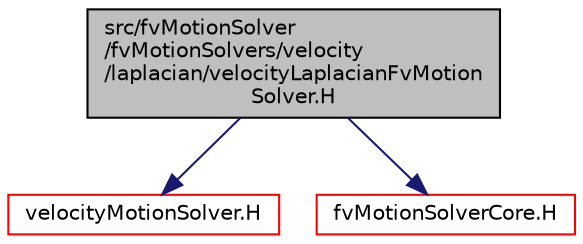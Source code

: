 digraph "src/fvMotionSolver/fvMotionSolvers/velocity/laplacian/velocityLaplacianFvMotionSolver.H"
{
  bgcolor="transparent";
  edge [fontname="Helvetica",fontsize="10",labelfontname="Helvetica",labelfontsize="10"];
  node [fontname="Helvetica",fontsize="10",shape=record];
  Node0 [label="src/fvMotionSolver\l/fvMotionSolvers/velocity\l/laplacian/velocityLaplacianFvMotion\lSolver.H",height=0.2,width=0.4,color="black", fillcolor="grey75", style="filled", fontcolor="black"];
  Node0 -> Node1 [color="midnightblue",fontsize="10",style="solid",fontname="Helvetica"];
  Node1 [label="velocityMotionSolver.H",height=0.2,width=0.4,color="red",URL="$a00641.html"];
  Node0 -> Node298 [color="midnightblue",fontsize="10",style="solid",fontname="Helvetica"];
  Node298 [label="fvMotionSolverCore.H",height=0.2,width=0.4,color="red",URL="$a05063.html"];
}
